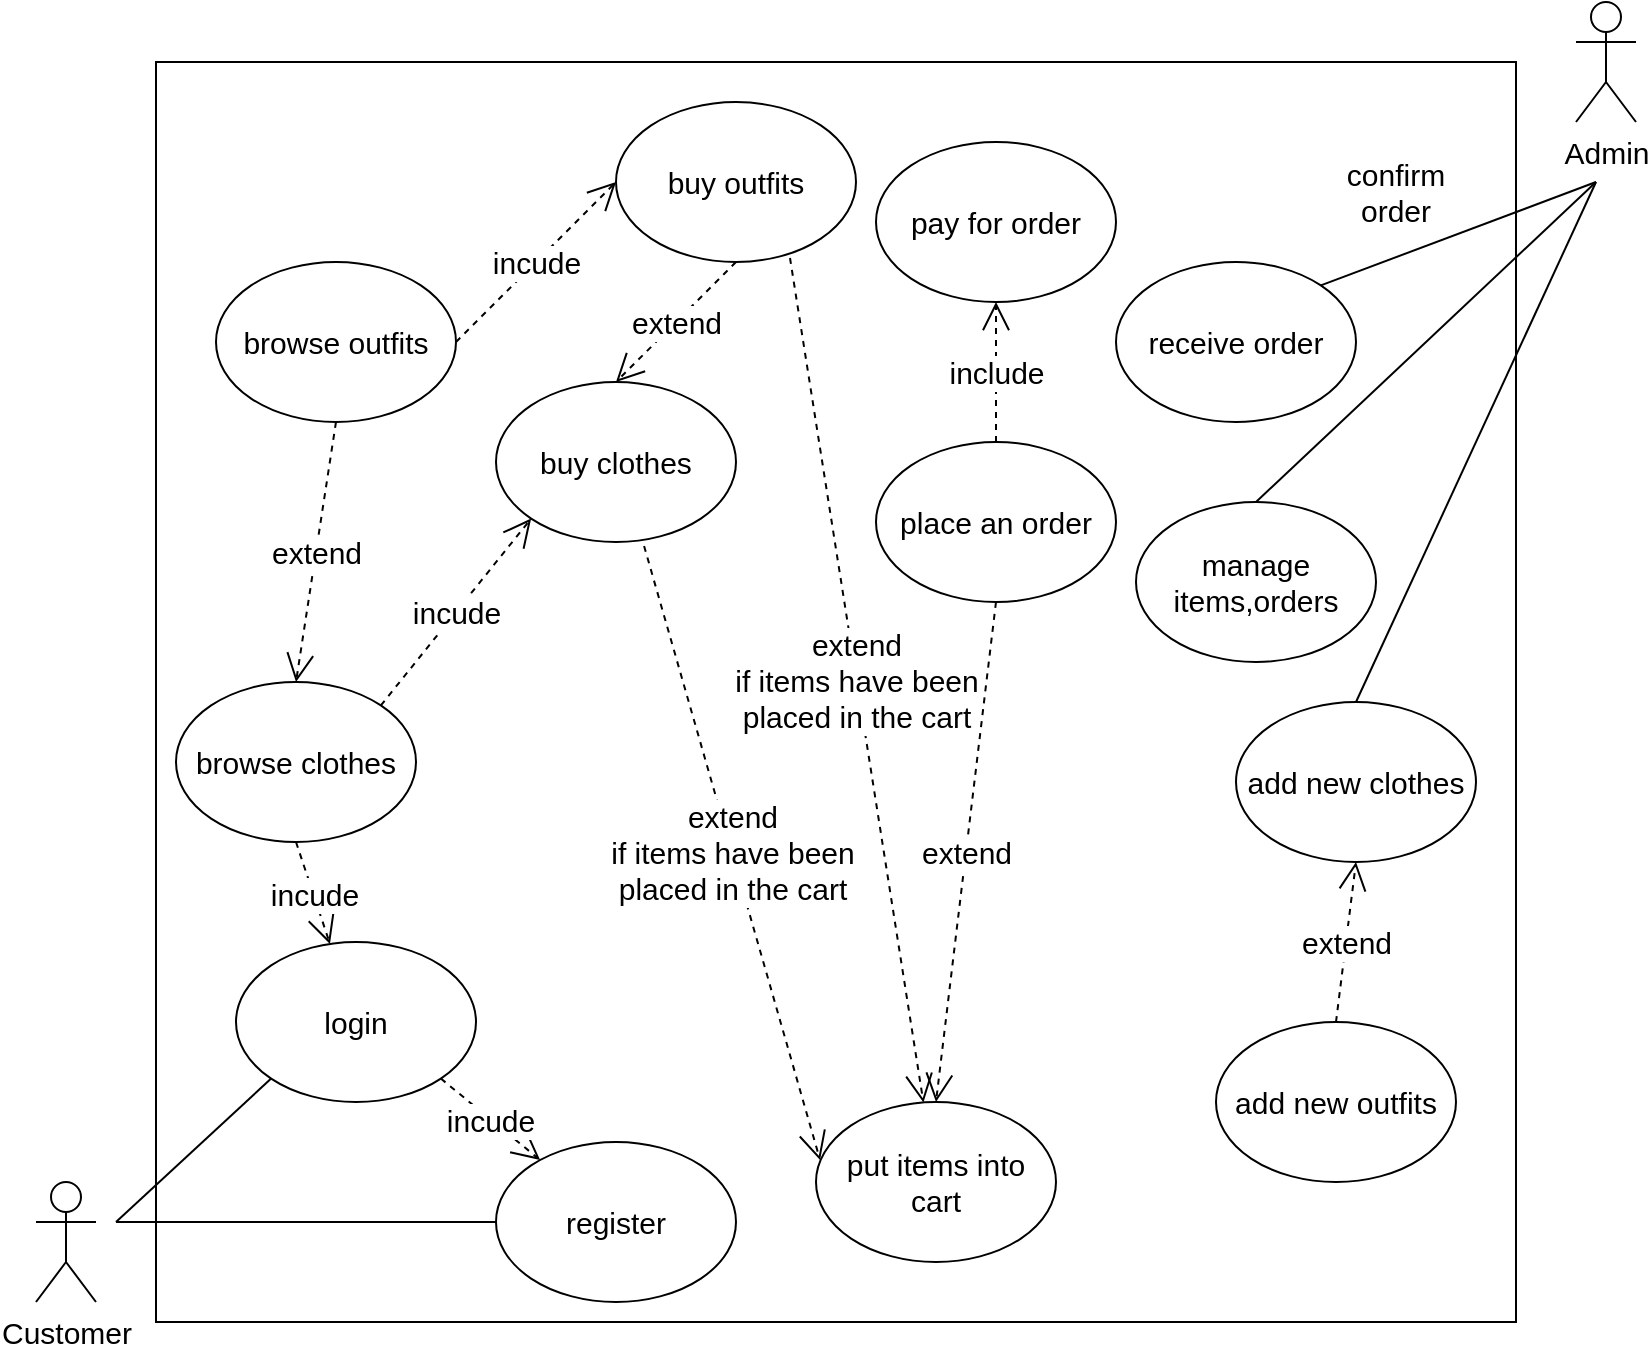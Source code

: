 <mxfile version="20.5.1" type="device"><diagram id="TqPSL_0izMrzNy6T_oSD" name="Page-1"><mxGraphModel dx="1422" dy="754" grid="1" gridSize="10" guides="1" tooltips="1" connect="1" arrows="1" fold="1" page="1" pageScale="1" pageWidth="850" pageHeight="1100" math="0" shadow="0"><root><mxCell id="0"/><mxCell id="1" parent="0"/><mxCell id="9sZXUococESXt1T7xPxg-42" value="" style="rounded=0;whiteSpace=wrap;html=1;fontSize=15;fillColor=none;" parent="1" vertex="1"><mxGeometry x="80" y="40" width="680" height="630" as="geometry"/></mxCell><mxCell id="9sZXUococESXt1T7xPxg-4" value="&lt;font style=&quot;font-size: 15px;&quot;&gt;Customer&lt;/font&gt;" style="shape=umlActor;verticalLabelPosition=bottom;verticalAlign=top;html=1;" parent="1" vertex="1"><mxGeometry x="20" y="600" width="30" height="60" as="geometry"/></mxCell><mxCell id="9sZXUococESXt1T7xPxg-6" value="&lt;font style=&quot;font-size: 15px;&quot;&gt;Admin&lt;/font&gt;" style="shape=umlActor;verticalLabelPosition=bottom;verticalAlign=top;html=1;" parent="1" vertex="1"><mxGeometry x="790" y="10" width="30" height="60" as="geometry"/></mxCell><mxCell id="9sZXUococESXt1T7xPxg-8" value="&lt;font style=&quot;font-size: 15px;&quot;&gt;browse clothes&lt;/font&gt;" style="ellipse;whiteSpace=wrap;html=1;" parent="1" vertex="1"><mxGeometry x="90" y="350" width="120" height="80" as="geometry"/></mxCell><mxCell id="9sZXUococESXt1T7xPxg-9" value="&lt;font style=&quot;font-size: 15px;&quot;&gt;browse outfits&lt;/font&gt;" style="ellipse;whiteSpace=wrap;html=1;" parent="1" vertex="1"><mxGeometry x="110" y="140" width="120" height="80" as="geometry"/></mxCell><mxCell id="9sZXUococESXt1T7xPxg-12" value="buy clothes" style="ellipse;whiteSpace=wrap;html=1;fontSize=15;" parent="1" vertex="1"><mxGeometry x="250" y="200" width="120" height="80" as="geometry"/></mxCell><mxCell id="9sZXUococESXt1T7xPxg-13" value="buy outfits" style="ellipse;whiteSpace=wrap;html=1;fontSize=15;" parent="1" vertex="1"><mxGeometry x="310" y="60" width="120" height="80" as="geometry"/></mxCell><mxCell id="9sZXUococESXt1T7xPxg-16" value="add new clothes" style="ellipse;whiteSpace=wrap;html=1;fontSize=15;" parent="1" vertex="1"><mxGeometry x="620" y="360" width="120" height="80" as="geometry"/></mxCell><mxCell id="9sZXUococESXt1T7xPxg-17" value="add new outfits" style="ellipse;whiteSpace=wrap;html=1;fontSize=15;" parent="1" vertex="1"><mxGeometry x="610" y="520" width="120" height="80" as="geometry"/></mxCell><mxCell id="9sZXUococESXt1T7xPxg-21" value="" style="endArrow=none;html=1;rounded=0;exitX=0.5;exitY=0;exitDx=0;exitDy=0;" parent="1" source="9sZXUococESXt1T7xPxg-16" edge="1"><mxGeometry width="50" height="50" relative="1" as="geometry"><mxPoint x="90" y="630" as="sourcePoint"/><mxPoint x="800" y="100" as="targetPoint"/></mxGeometry></mxCell><mxCell id="9sZXUococESXt1T7xPxg-22" value="put items into cart" style="ellipse;whiteSpace=wrap;html=1;fontSize=15;" parent="1" vertex="1"><mxGeometry x="410" y="560" width="120" height="80" as="geometry"/></mxCell><mxCell id="9sZXUococESXt1T7xPxg-23" value="place an order" style="ellipse;whiteSpace=wrap;html=1;fontSize=15;" parent="1" vertex="1"><mxGeometry x="440" y="230" width="120" height="80" as="geometry"/></mxCell><mxCell id="9sZXUococESXt1T7xPxg-24" value="receive order" style="ellipse;whiteSpace=wrap;html=1;fontSize=15;" parent="1" vertex="1"><mxGeometry x="560" y="140" width="120" height="80" as="geometry"/></mxCell><mxCell id="9sZXUococESXt1T7xPxg-25" value="pay for order" style="ellipse;whiteSpace=wrap;html=1;fontSize=15;" parent="1" vertex="1"><mxGeometry x="440" y="80" width="120" height="80" as="geometry"/></mxCell><mxCell id="9sZXUococESXt1T7xPxg-27" value="confirm order" style="text;html=1;strokeColor=none;fillColor=none;align=center;verticalAlign=middle;whiteSpace=wrap;rounded=0;fontSize=15;" parent="1" vertex="1"><mxGeometry x="670" y="90" width="60" height="30" as="geometry"/></mxCell><mxCell id="9sZXUococESXt1T7xPxg-29" value="include" style="endArrow=open;endSize=12;dashed=1;html=1;rounded=0;fontSize=15;entryX=0.5;entryY=1;entryDx=0;entryDy=0;exitX=0.5;exitY=0;exitDx=0;exitDy=0;" parent="1" source="9sZXUococESXt1T7xPxg-23" target="9sZXUococESXt1T7xPxg-25" edge="1"><mxGeometry width="160" relative="1" as="geometry"><mxPoint x="550" y="310" as="sourcePoint"/><mxPoint x="600" y="160" as="targetPoint"/><Array as="points"/></mxGeometry></mxCell><mxCell id="9sZXUococESXt1T7xPxg-31" value="extend" style="endArrow=open;endSize=12;dashed=1;html=1;rounded=0;fontSize=15;exitX=0.5;exitY=1;exitDx=0;exitDy=0;entryX=0.5;entryY=0;entryDx=0;entryDy=0;" parent="1" source="9sZXUococESXt1T7xPxg-9" target="9sZXUococESXt1T7xPxg-8" edge="1"><mxGeometry width="160" relative="1" as="geometry"><mxPoint x="340" y="370" as="sourcePoint"/><mxPoint x="320" y="490" as="targetPoint"/></mxGeometry></mxCell><mxCell id="9sZXUococESXt1T7xPxg-32" value="extend" style="endArrow=open;endSize=12;dashed=1;html=1;rounded=0;fontSize=15;exitX=0.5;exitY=1;exitDx=0;exitDy=0;entryX=0.5;entryY=0;entryDx=0;entryDy=0;" parent="1" source="9sZXUococESXt1T7xPxg-13" target="9sZXUococESXt1T7xPxg-12" edge="1"><mxGeometry width="160" relative="1" as="geometry"><mxPoint x="90" y="140" as="sourcePoint"/><mxPoint x="90" y="240" as="targetPoint"/></mxGeometry></mxCell><mxCell id="9sZXUococESXt1T7xPxg-33" value="extend" style="endArrow=open;endSize=12;dashed=1;html=1;rounded=0;fontSize=15;exitX=0.5;exitY=1;exitDx=0;exitDy=0;entryX=0.5;entryY=0;entryDx=0;entryDy=0;" parent="1" source="9sZXUococESXt1T7xPxg-23" target="9sZXUococESXt1T7xPxg-22" edge="1"><mxGeometry width="160" relative="1" as="geometry"><mxPoint x="230" y="140" as="sourcePoint"/><mxPoint x="230" y="240" as="targetPoint"/></mxGeometry></mxCell><mxCell id="9sZXUococESXt1T7xPxg-34" value="" style="endArrow=none;html=1;rounded=0;exitX=1;exitY=0;exitDx=0;exitDy=0;" parent="1" source="9sZXUococESXt1T7xPxg-24" edge="1"><mxGeometry width="50" height="50" relative="1" as="geometry"><mxPoint x="570" y="100" as="sourcePoint"/><mxPoint x="800" y="100" as="targetPoint"/></mxGeometry></mxCell><mxCell id="9sZXUococESXt1T7xPxg-35" value="extend&lt;br&gt;if items have been&lt;br&gt;placed in the cart" style="endArrow=open;endSize=12;dashed=1;html=1;rounded=0;fontSize=15;exitX=0.725;exitY=0.975;exitDx=0;exitDy=0;exitPerimeter=0;" parent="1" source="9sZXUococESXt1T7xPxg-13" target="9sZXUococESXt1T7xPxg-22" edge="1"><mxGeometry width="160" relative="1" as="geometry"><mxPoint x="230" y="140" as="sourcePoint"/><mxPoint x="230" y="240" as="targetPoint"/></mxGeometry></mxCell><mxCell id="9sZXUococESXt1T7xPxg-36" value="extend&lt;br&gt;if items have been&lt;br&gt;placed in the cart" style="endArrow=open;endSize=12;dashed=1;html=1;rounded=0;fontSize=15;exitX=0.617;exitY=1.025;exitDx=0;exitDy=0;exitPerimeter=0;entryX=0.017;entryY=0.363;entryDx=0;entryDy=0;entryPerimeter=0;" parent="1" source="9sZXUococESXt1T7xPxg-12" target="9sZXUococESXt1T7xPxg-22" edge="1"><mxGeometry width="160" relative="1" as="geometry"><mxPoint x="290" y="100" as="sourcePoint"/><mxPoint x="320" y="570" as="targetPoint"/></mxGeometry></mxCell><mxCell id="9sZXUococESXt1T7xPxg-37" value="manage items,orders" style="ellipse;whiteSpace=wrap;html=1;fontSize=15;" parent="1" vertex="1"><mxGeometry x="570" y="260" width="120" height="80" as="geometry"/></mxCell><mxCell id="9sZXUococESXt1T7xPxg-38" value="" style="endArrow=none;html=1;rounded=0;exitX=0.5;exitY=0;exitDx=0;exitDy=0;" parent="1" source="9sZXUococESXt1T7xPxg-37" edge="1"><mxGeometry width="50" height="50" relative="1" as="geometry"><mxPoint x="660" y="220" as="sourcePoint"/><mxPoint x="800" y="100" as="targetPoint"/></mxGeometry></mxCell><mxCell id="9sZXUococESXt1T7xPxg-39" value="incude" style="endArrow=open;endSize=12;dashed=1;html=1;rounded=0;fontSize=15;exitX=1;exitY=0;exitDx=0;exitDy=0;entryX=0;entryY=1;entryDx=0;entryDy=0;" parent="1" source="9sZXUococESXt1T7xPxg-8" target="9sZXUococESXt1T7xPxg-12" edge="1"><mxGeometry width="160" relative="1" as="geometry"><mxPoint x="290" y="140" as="sourcePoint"/><mxPoint x="160" y="260" as="targetPoint"/></mxGeometry></mxCell><mxCell id="9sZXUococESXt1T7xPxg-40" value="incude" style="endArrow=open;endSize=12;dashed=1;html=1;rounded=0;fontSize=15;exitX=1;exitY=0.5;exitDx=0;exitDy=0;entryX=0;entryY=0.5;entryDx=0;entryDy=0;" parent="1" source="9sZXUococESXt1T7xPxg-9" target="9sZXUococESXt1T7xPxg-13" edge="1"><mxGeometry width="160" relative="1" as="geometry"><mxPoint x="152.426" y="371.716" as="sourcePoint"/><mxPoint x="217.574" y="268.284" as="targetPoint"/></mxGeometry></mxCell><mxCell id="LeIT8wyprViCG3MMdK9Q-1" value="&lt;font style=&quot;font-size: 15px;&quot;&gt;register&lt;/font&gt;" style="ellipse;whiteSpace=wrap;html=1;" vertex="1" parent="1"><mxGeometry x="250" y="580" width="120" height="80" as="geometry"/></mxCell><mxCell id="LeIT8wyprViCG3MMdK9Q-2" value="&lt;font style=&quot;font-size: 15px;&quot;&gt;login&lt;br&gt;&lt;/font&gt;" style="ellipse;whiteSpace=wrap;html=1;" vertex="1" parent="1"><mxGeometry x="120" y="480" width="120" height="80" as="geometry"/></mxCell><mxCell id="LeIT8wyprViCG3MMdK9Q-3" value="" style="endArrow=none;html=1;rounded=0;entryX=0;entryY=1;entryDx=0;entryDy=0;" edge="1" parent="1" target="LeIT8wyprViCG3MMdK9Q-2"><mxGeometry width="50" height="50" relative="1" as="geometry"><mxPoint x="60" y="620" as="sourcePoint"/><mxPoint x="320" y="290" as="targetPoint"/></mxGeometry></mxCell><mxCell id="LeIT8wyprViCG3MMdK9Q-4" value="" style="endArrow=none;html=1;rounded=0;entryX=0;entryY=0.5;entryDx=0;entryDy=0;" edge="1" parent="1" target="LeIT8wyprViCG3MMdK9Q-1"><mxGeometry width="50" height="50" relative="1" as="geometry"><mxPoint x="60" y="620" as="sourcePoint"/><mxPoint x="330" y="300" as="targetPoint"/></mxGeometry></mxCell><mxCell id="LeIT8wyprViCG3MMdK9Q-5" value="incude" style="endArrow=open;endSize=12;dashed=1;html=1;rounded=0;fontSize=15;exitX=1;exitY=1;exitDx=0;exitDy=0;" edge="1" parent="1" source="LeIT8wyprViCG3MMdK9Q-2" target="LeIT8wyprViCG3MMdK9Q-1"><mxGeometry width="160" relative="1" as="geometry"><mxPoint x="202.426" y="371.716" as="sourcePoint"/><mxPoint x="277.574" y="278.284" as="targetPoint"/></mxGeometry></mxCell><mxCell id="LeIT8wyprViCG3MMdK9Q-6" value="extend" style="endArrow=open;endSize=12;dashed=1;html=1;rounded=0;fontSize=15;exitX=0.5;exitY=0;exitDx=0;exitDy=0;entryX=0.5;entryY=1;entryDx=0;entryDy=0;" edge="1" parent="1" source="9sZXUococESXt1T7xPxg-17" target="9sZXUococESXt1T7xPxg-16"><mxGeometry width="160" relative="1" as="geometry"><mxPoint x="180" y="230" as="sourcePoint"/><mxPoint x="160" y="360" as="targetPoint"/></mxGeometry></mxCell><mxCell id="LeIT8wyprViCG3MMdK9Q-7" value="incude" style="endArrow=open;endSize=12;dashed=1;html=1;rounded=0;fontSize=15;exitX=0.5;exitY=1;exitDx=0;exitDy=0;" edge="1" parent="1" source="9sZXUococESXt1T7xPxg-8" target="LeIT8wyprViCG3MMdK9Q-2"><mxGeometry width="160" relative="1" as="geometry"><mxPoint x="202.426" y="371.716" as="sourcePoint"/><mxPoint x="277.574" y="278.284" as="targetPoint"/></mxGeometry></mxCell></root></mxGraphModel></diagram></mxfile>